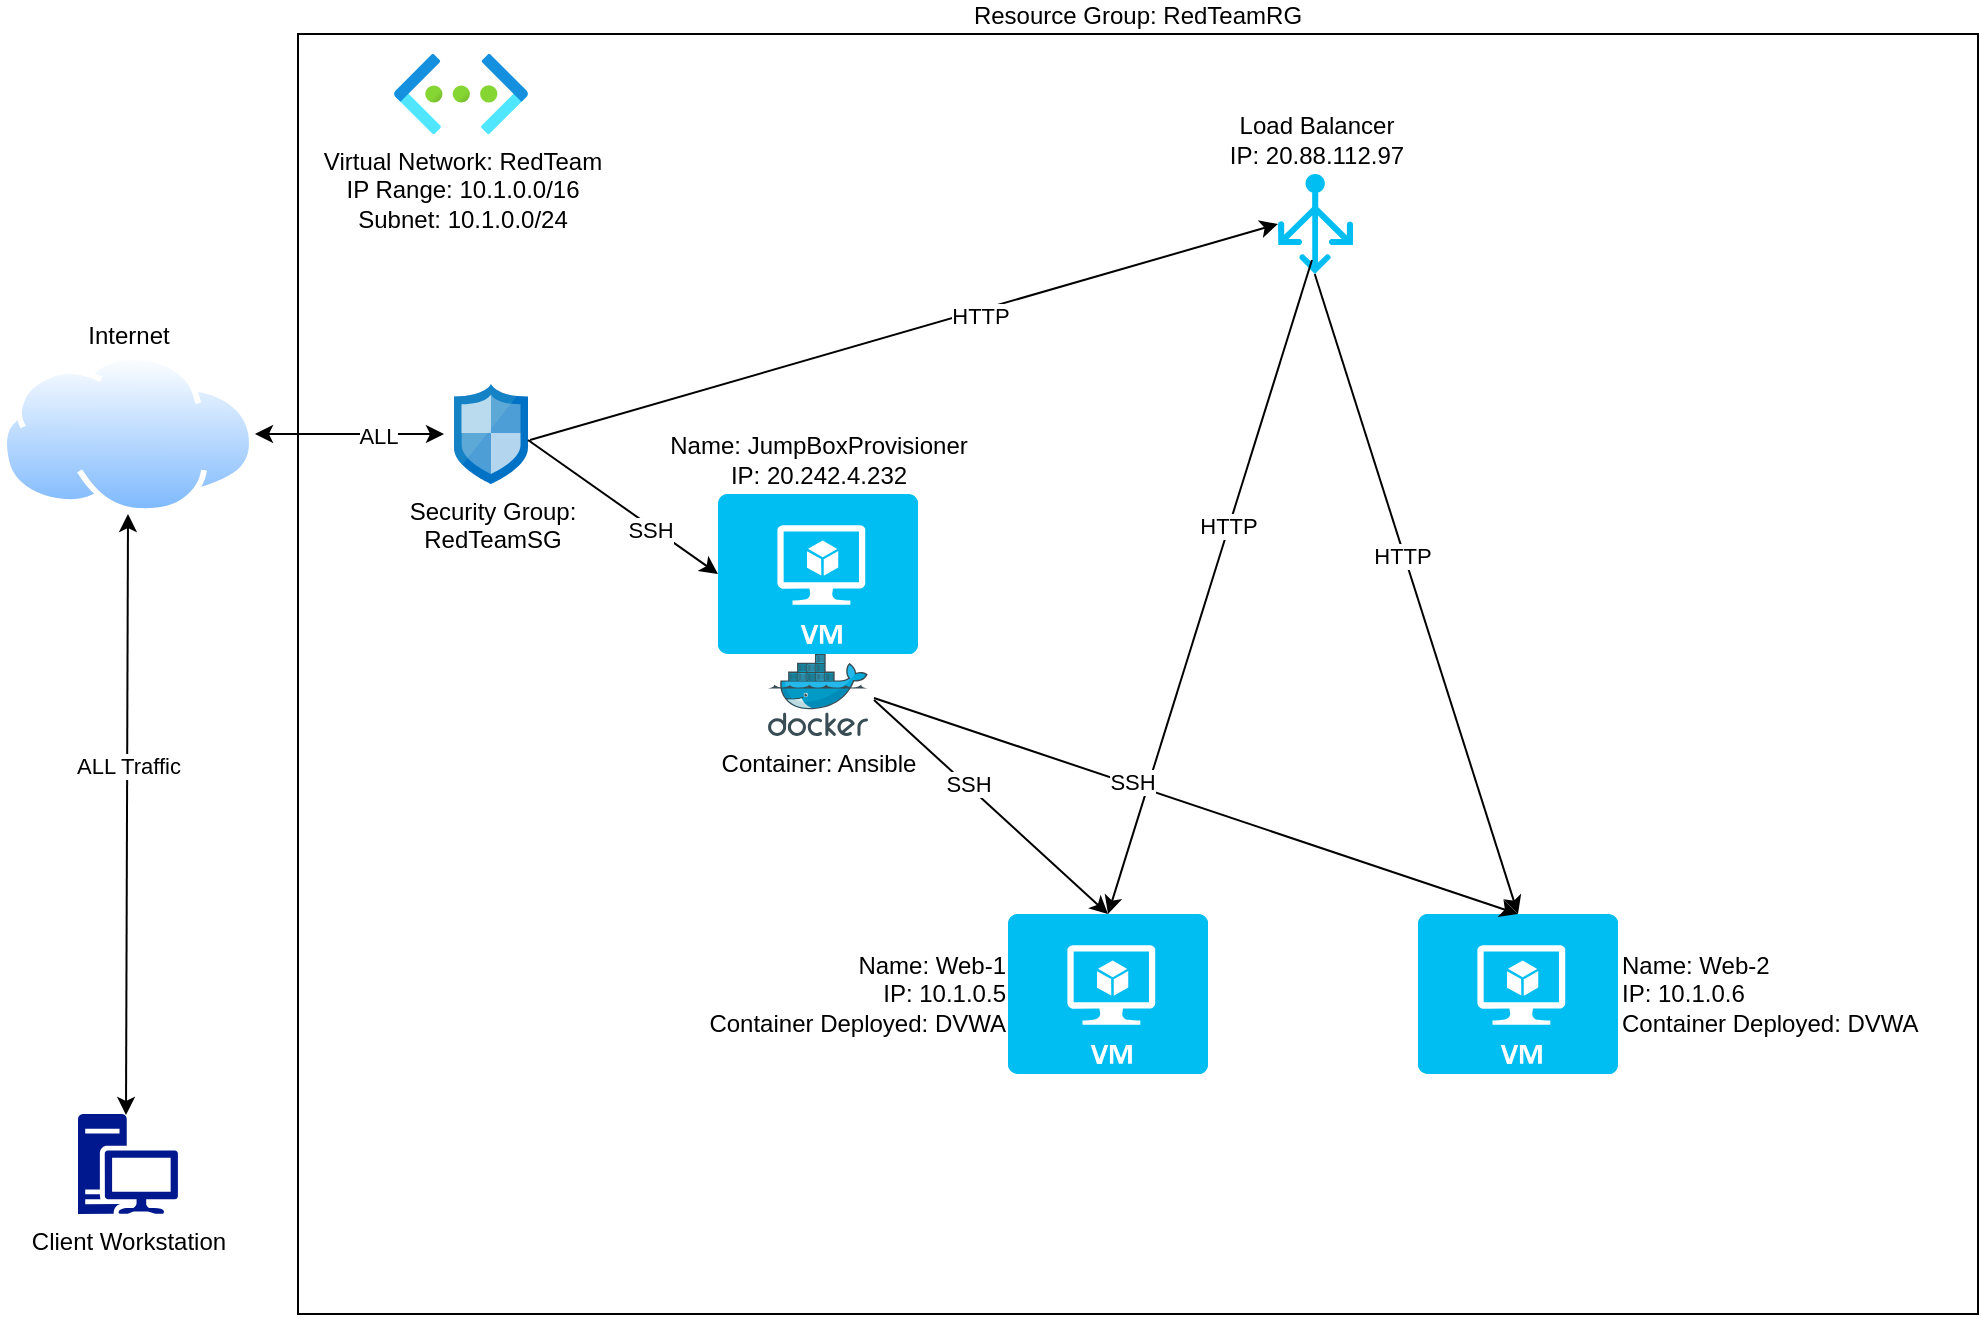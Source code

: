 <mxfile version="18.1.1" type="google"><diagram id="c0Fep9LZd6ATkrZdpo7P" name="Page-1"><mxGraphModel grid="1" page="1" gridSize="10" guides="1" tooltips="1" connect="1" arrows="1" fold="1" pageScale="1" pageWidth="1169" pageHeight="827" math="0" shadow="0"><root><mxCell id="0"/><mxCell id="1" parent="0"/><mxCell id="6Zq2rpgvo3rQmK_QqsB0-1" value="Resource Group: RedTeamRG" style="rounded=0;whiteSpace=wrap;html=1;labelPosition=center;verticalLabelPosition=top;align=center;verticalAlign=bottom;" vertex="1" parent="1"><mxGeometry x="180" y="80" width="840" height="640" as="geometry"/></mxCell><mxCell id="6Zq2rpgvo3rQmK_QqsB0-2" value="Client Workstation&lt;br&gt;" style="sketch=0;aspect=fixed;pointerEvents=1;shadow=0;dashed=0;html=1;strokeColor=none;labelPosition=center;verticalLabelPosition=bottom;verticalAlign=top;align=center;fillColor=#00188D;shape=mxgraph.mscae.enterprise.workstation_client" vertex="1" parent="1"><mxGeometry x="70" y="620" width="50" height="50" as="geometry"/></mxCell><mxCell id="6Zq2rpgvo3rQmK_QqsB0-3" value="Internet" style="aspect=fixed;perimeter=ellipsePerimeter;html=1;align=center;shadow=0;dashed=0;spacingTop=3;image;image=img/lib/active_directory/internet_cloud.svg;labelPosition=center;verticalLabelPosition=top;verticalAlign=bottom;" vertex="1" parent="1"><mxGeometry x="31.51" y="240" width="126.98" height="80" as="geometry"/></mxCell><mxCell id="6Zq2rpgvo3rQmK_QqsB0-4" value="Name: Web-2&lt;br&gt;IP: 10.1.0.6&lt;br&gt;Container Deployed: DVWA" style="verticalLabelPosition=middle;html=1;verticalAlign=middle;align=left;strokeColor=none;fillColor=#00BEF2;shape=mxgraph.azure.virtual_machine;labelPosition=right;" vertex="1" parent="1"><mxGeometry x="740" y="520" width="100" height="80" as="geometry"/></mxCell><mxCell id="6Zq2rpgvo3rQmK_QqsB0-5" value="Name: Web-1&lt;br&gt;IP: 10.1.0.5&lt;br&gt;Container Deployed: DVWA" style="verticalLabelPosition=middle;html=1;verticalAlign=middle;align=right;strokeColor=none;fillColor=#00BEF2;shape=mxgraph.azure.virtual_machine;labelPosition=left;" vertex="1" parent="1"><mxGeometry x="535" y="520" width="100" height="80" as="geometry"/></mxCell><mxCell id="6Zq2rpgvo3rQmK_QqsB0-6" value="Name: JumpBoxProvisioner&lt;br&gt;IP: 20.242.4.232" style="verticalLabelPosition=top;html=1;verticalAlign=bottom;align=center;strokeColor=none;fillColor=#00BEF2;shape=mxgraph.azure.virtual_machine;labelPosition=center;" vertex="1" parent="1"><mxGeometry x="390" y="310" width="100" height="80" as="geometry"/></mxCell><mxCell id="6Zq2rpgvo3rQmK_QqsB0-7" value="Load Balancer&lt;br&gt;IP: 20.88.112.97" style="verticalLabelPosition=top;html=1;verticalAlign=bottom;align=center;strokeColor=none;fillColor=#00BEF2;shape=mxgraph.azure.load_balancer_generic;pointerEvents=1;labelPosition=center;" vertex="1" parent="1"><mxGeometry x="670" y="150" width="37.5" height="50" as="geometry"/></mxCell><mxCell id="6Zq2rpgvo3rQmK_QqsB0-9" value="Container: Ansible" style="sketch=0;aspect=fixed;html=1;points=[];align=center;image;fontSize=12;image=img/lib/mscae/Docker.svg;" vertex="1" parent="1"><mxGeometry x="415" y="390" width="50" height="41" as="geometry"/></mxCell><mxCell id="6Zq2rpgvo3rQmK_QqsB0-18" value="" style="endArrow=classic;html=1;rounded=0;entryX=0.5;entryY=0;entryDx=0;entryDy=0;entryPerimeter=0;exitX=0.453;exitY=0.86;exitDx=0;exitDy=0;exitPerimeter=0;" edge="1" parent="1" source="6Zq2rpgvo3rQmK_QqsB0-7" target="6Zq2rpgvo3rQmK_QqsB0-5"><mxGeometry width="50" height="50" relative="1" as="geometry"><mxPoint x="560" y="600" as="sourcePoint"/><mxPoint x="610" y="550" as="targetPoint"/></mxGeometry></mxCell><mxCell id="6Zq2rpgvo3rQmK_QqsB0-28" value="HTTP" style="edgeLabel;html=1;align=center;verticalAlign=middle;resizable=0;points=[];" connectable="0" vertex="1" parent="6Zq2rpgvo3rQmK_QqsB0-18"><mxGeometry x="-0.186" relative="1" as="geometry"><mxPoint x="-1" as="offset"/></mxGeometry></mxCell><mxCell id="6Zq2rpgvo3rQmK_QqsB0-19" value="" style="endArrow=classic;html=1;rounded=0;entryX=0.5;entryY=0;entryDx=0;entryDy=0;entryPerimeter=0;exitX=0.49;exitY=1;exitDx=0;exitDy=0;exitPerimeter=0;" edge="1" parent="1" source="6Zq2rpgvo3rQmK_QqsB0-7" target="6Zq2rpgvo3rQmK_QqsB0-4"><mxGeometry width="50" height="50" relative="1" as="geometry"><mxPoint x="811.988" y="200" as="sourcePoint"/><mxPoint x="710" y="527" as="targetPoint"/></mxGeometry></mxCell><mxCell id="6Zq2rpgvo3rQmK_QqsB0-29" value="HTTP" style="edgeLabel;html=1;align=center;verticalAlign=middle;resizable=0;points=[];" connectable="0" vertex="1" parent="6Zq2rpgvo3rQmK_QqsB0-19"><mxGeometry x="-0.121" y="-1" relative="1" as="geometry"><mxPoint as="offset"/></mxGeometry></mxCell><mxCell id="6Zq2rpgvo3rQmK_QqsB0-21" value="" style="endArrow=classic;html=1;rounded=0;exitX=1.06;exitY=0.537;exitDx=0;exitDy=0;exitPerimeter=0;" edge="1" parent="1" source="6Zq2rpgvo3rQmK_QqsB0-9"><mxGeometry width="50" height="50" relative="1" as="geometry"><mxPoint x="380" y="400" as="sourcePoint"/><mxPoint x="790" y="520" as="targetPoint"/></mxGeometry></mxCell><mxCell id="6Zq2rpgvo3rQmK_QqsB0-31" value="SSH" style="edgeLabel;html=1;align=center;verticalAlign=middle;resizable=0;points=[];" connectable="0" vertex="1" parent="6Zq2rpgvo3rQmK_QqsB0-21"><mxGeometry x="-0.206" y="1" relative="1" as="geometry"><mxPoint as="offset"/></mxGeometry></mxCell><mxCell id="6Zq2rpgvo3rQmK_QqsB0-23" value="" style="endArrow=classic;startArrow=classic;html=1;rounded=0;entryX=0.5;entryY=1;entryDx=0;entryDy=0;exitX=0.48;exitY=0.01;exitDx=0;exitDy=0;exitPerimeter=0;" edge="1" parent="1" source="6Zq2rpgvo3rQmK_QqsB0-2" target="6Zq2rpgvo3rQmK_QqsB0-3"><mxGeometry width="50" height="50" relative="1" as="geometry"><mxPoint x="90" y="620" as="sourcePoint"/><mxPoint x="140" y="570" as="targetPoint"/></mxGeometry></mxCell><mxCell id="6Zq2rpgvo3rQmK_QqsB0-33" value="ALL Traffic" style="edgeLabel;html=1;align=center;verticalAlign=middle;resizable=0;points=[];" connectable="0" vertex="1" parent="6Zq2rpgvo3rQmK_QqsB0-23"><mxGeometry x="0.161" relative="1" as="geometry"><mxPoint as="offset"/></mxGeometry></mxCell><mxCell id="6Zq2rpgvo3rQmK_QqsB0-26" value="Virtual Network: RedTeam&lt;br&gt;IP Range: 10.1.0.0/16&lt;br&gt;Subnet: 10.1.0.0/24" style="aspect=fixed;html=1;points=[];align=center;image;fontSize=12;image=img/lib/azure2/networking/Virtual_Networks.svg;" vertex="1" parent="1"><mxGeometry x="228" y="90" width="67" height="40" as="geometry"/></mxCell><mxCell id="6Zq2rpgvo3rQmK_QqsB0-34" value="Security Group:&lt;br&gt;RedTeamSG" style="sketch=0;aspect=fixed;html=1;points=[];align=center;image;fontSize=12;image=img/lib/mscae/Network_Security_Groups_Classic.svg;" vertex="1" parent="1"><mxGeometry x="258" y="255" width="37" height="50" as="geometry"/></mxCell><mxCell id="6Zq2rpgvo3rQmK_QqsB0-35" value="" style="endArrow=classic;html=1;rounded=0;entryX=0.5;entryY=0;entryDx=0;entryDy=0;entryPerimeter=0;exitX=1.06;exitY=0.561;exitDx=0;exitDy=0;exitPerimeter=0;" edge="1" parent="1" source="6Zq2rpgvo3rQmK_QqsB0-9" target="6Zq2rpgvo3rQmK_QqsB0-5"><mxGeometry width="50" height="50" relative="1" as="geometry"><mxPoint x="300" y="500" as="sourcePoint"/><mxPoint x="540" y="680" as="targetPoint"/></mxGeometry></mxCell><mxCell id="6Zq2rpgvo3rQmK_QqsB0-36" value="SSH" style="edgeLabel;html=1;align=center;verticalAlign=middle;resizable=0;points=[];" connectable="0" vertex="1" parent="6Zq2rpgvo3rQmK_QqsB0-35"><mxGeometry x="-0.206" y="1" relative="1" as="geometry"><mxPoint as="offset"/></mxGeometry></mxCell><mxCell id="6Zq2rpgvo3rQmK_QqsB0-37" value="" style="endArrow=classic;html=1;rounded=0;exitX=1.027;exitY=0.56;exitDx=0;exitDy=0;exitPerimeter=0;entryX=0;entryY=0.5;entryDx=0;entryDy=0;entryPerimeter=0;" edge="1" parent="1" source="6Zq2rpgvo3rQmK_QqsB0-34" target="6Zq2rpgvo3rQmK_QqsB0-7"><mxGeometry width="50" height="50" relative="1" as="geometry"><mxPoint x="320" y="280" as="sourcePoint"/><mxPoint x="370" y="230" as="targetPoint"/></mxGeometry></mxCell><mxCell id="6Zq2rpgvo3rQmK_QqsB0-42" value="HTTP" style="edgeLabel;html=1;align=center;verticalAlign=middle;resizable=0;points=[];" connectable="0" vertex="1" parent="6Zq2rpgvo3rQmK_QqsB0-37"><mxGeometry x="0.196" y="-2" relative="1" as="geometry"><mxPoint as="offset"/></mxGeometry></mxCell><mxCell id="6Zq2rpgvo3rQmK_QqsB0-38" value="" style="endArrow=classic;html=1;rounded=0;exitX=1;exitY=0.56;exitDx=0;exitDy=0;exitPerimeter=0;entryX=0;entryY=0.5;entryDx=0;entryDy=0;entryPerimeter=0;" edge="1" parent="1" source="6Zq2rpgvo3rQmK_QqsB0-34" target="6Zq2rpgvo3rQmK_QqsB0-6"><mxGeometry width="50" height="50" relative="1" as="geometry"><mxPoint x="305.999" y="293" as="sourcePoint"/><mxPoint x="680" y="185" as="targetPoint"/></mxGeometry></mxCell><mxCell id="6Zq2rpgvo3rQmK_QqsB0-39" value="SSH" style="edgeLabel;html=1;align=center;verticalAlign=middle;resizable=0;points=[];" connectable="0" vertex="1" parent="6Zq2rpgvo3rQmK_QqsB0-38"><mxGeometry x="0.28" y="-1" relative="1" as="geometry"><mxPoint y="1" as="offset"/></mxGeometry></mxCell><mxCell id="6Zq2rpgvo3rQmK_QqsB0-44" value="" style="endArrow=classic;startArrow=classic;html=1;rounded=0;entryX=-0.135;entryY=0.5;entryDx=0;entryDy=0;entryPerimeter=0;exitX=1;exitY=0.5;exitDx=0;exitDy=0;" edge="1" parent="1" source="6Zq2rpgvo3rQmK_QqsB0-3" target="6Zq2rpgvo3rQmK_QqsB0-34"><mxGeometry width="50" height="50" relative="1" as="geometry"><mxPoint x="200" y="370" as="sourcePoint"/><mxPoint x="250" y="320" as="targetPoint"/></mxGeometry></mxCell><mxCell id="6Zq2rpgvo3rQmK_QqsB0-45" value="ALL" style="edgeLabel;html=1;align=center;verticalAlign=middle;resizable=0;points=[];" connectable="0" vertex="1" parent="6Zq2rpgvo3rQmK_QqsB0-44"><mxGeometry x="0.302" y="-1" relative="1" as="geometry"><mxPoint as="offset"/></mxGeometry></mxCell></root></mxGraphModel></diagram></mxfile>
